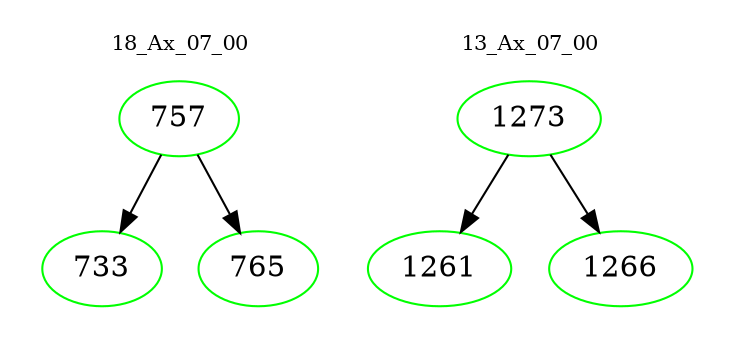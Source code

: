 digraph{
subgraph cluster_0 {
color = white
label = "18_Ax_07_00";
fontsize=10;
T0_757 [label="757", color="green"]
T0_757 -> T0_733 [color="black"]
T0_733 [label="733", color="green"]
T0_757 -> T0_765 [color="black"]
T0_765 [label="765", color="green"]
}
subgraph cluster_1 {
color = white
label = "13_Ax_07_00";
fontsize=10;
T1_1273 [label="1273", color="green"]
T1_1273 -> T1_1261 [color="black"]
T1_1261 [label="1261", color="green"]
T1_1273 -> T1_1266 [color="black"]
T1_1266 [label="1266", color="green"]
}
}
